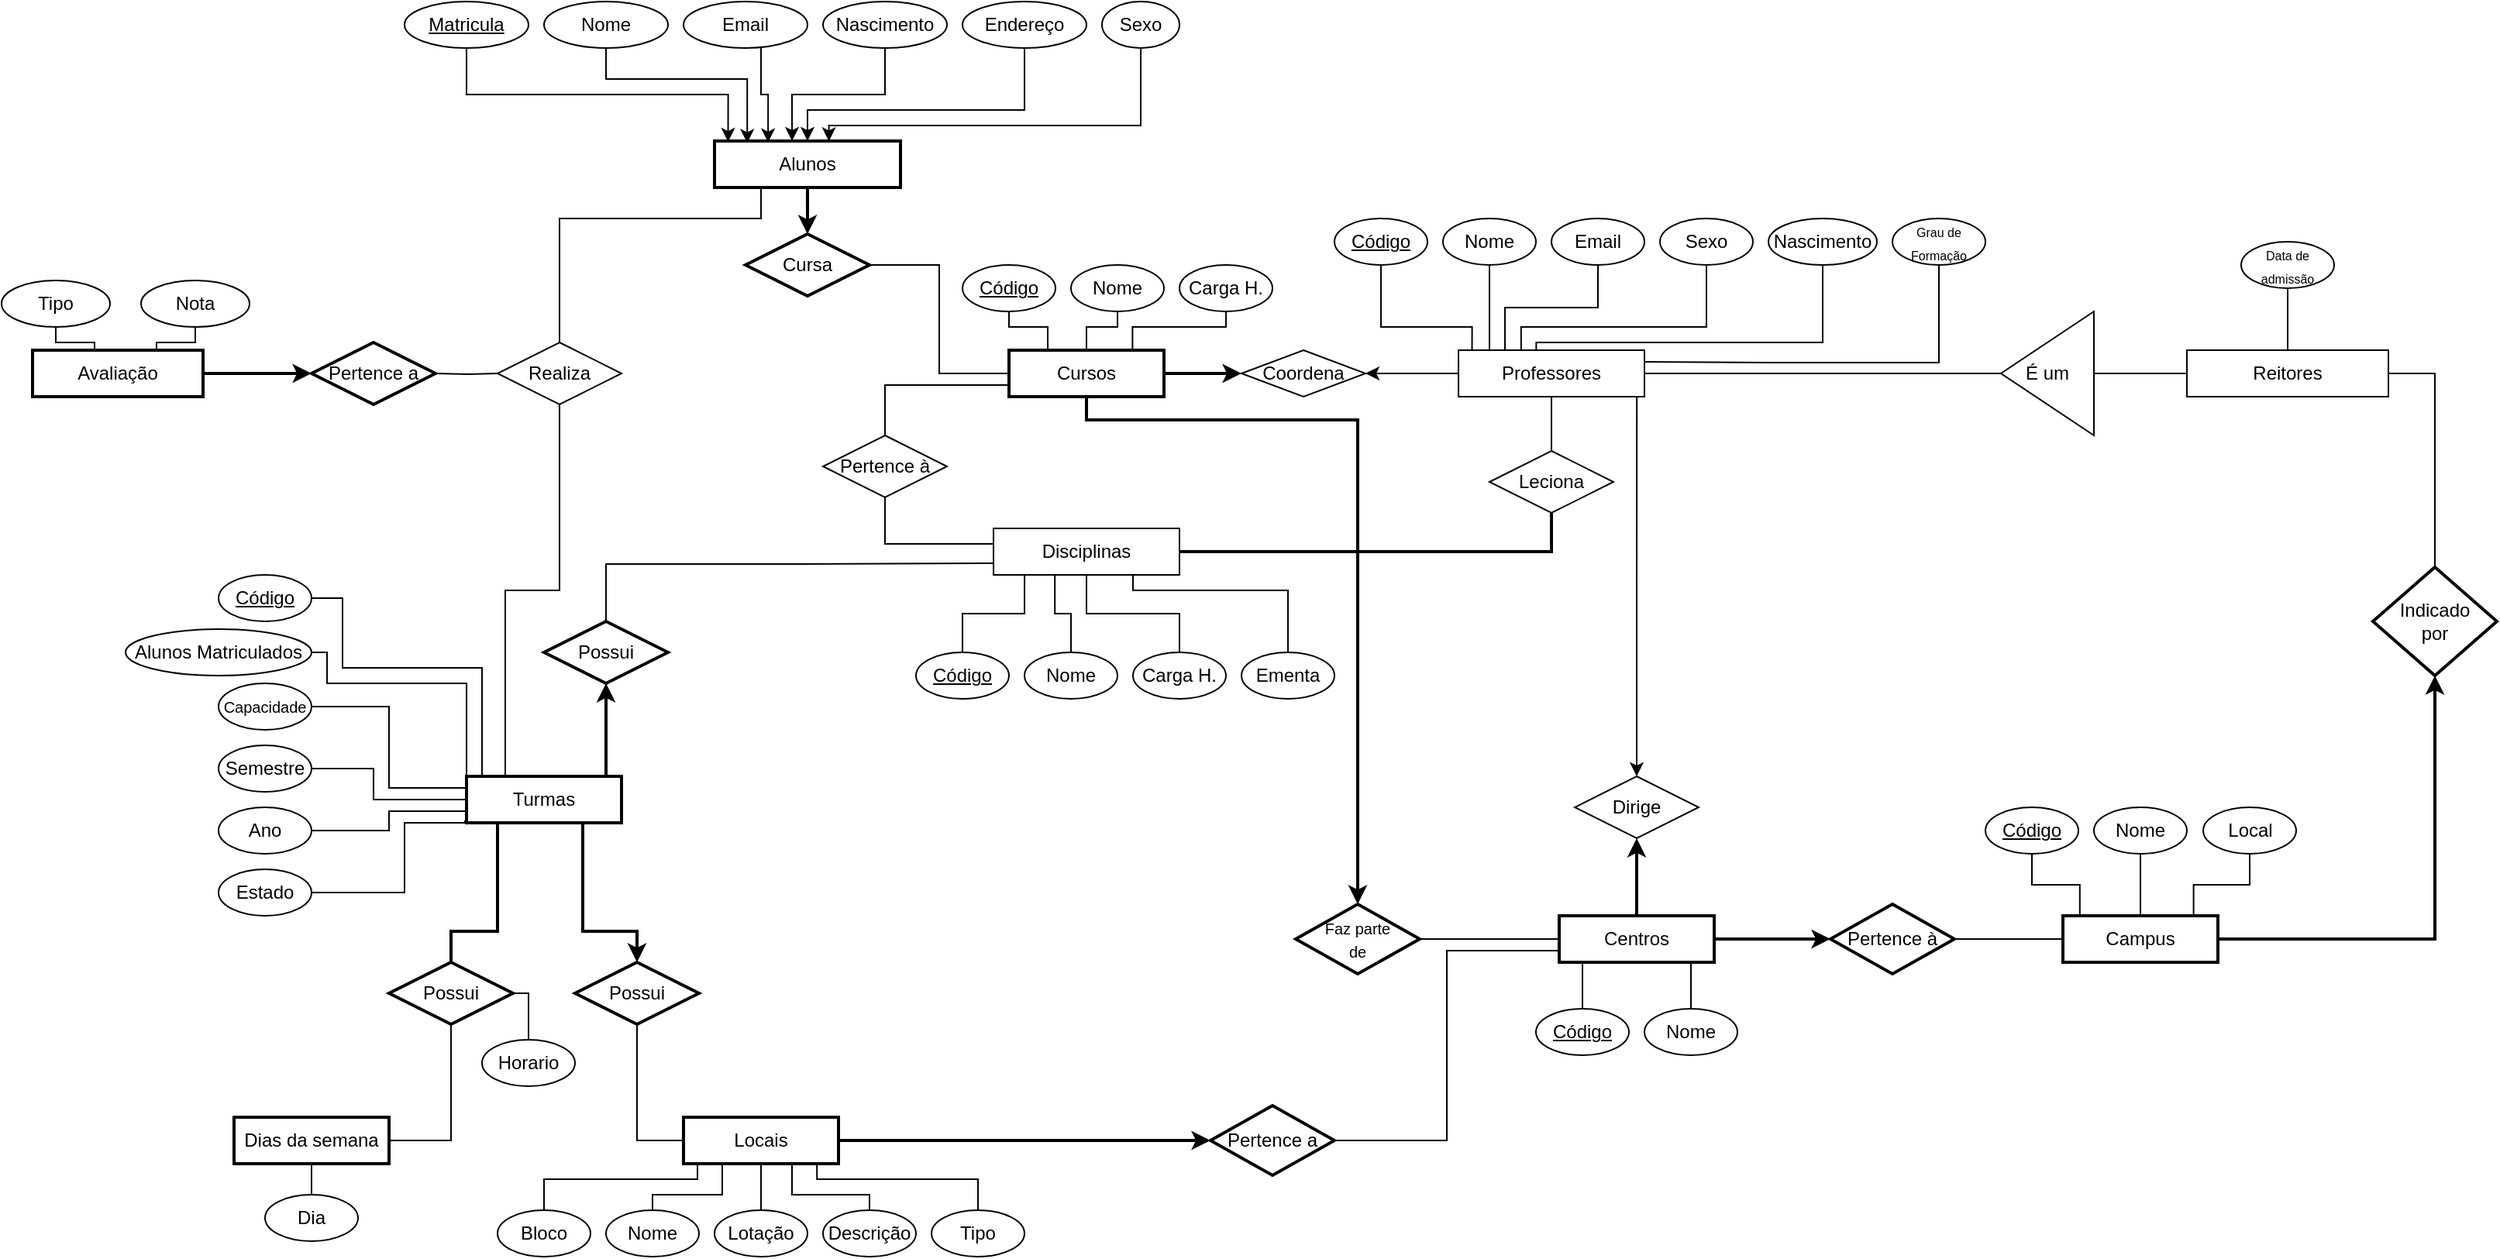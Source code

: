 <mxfile version="20.3.6" type="device"><diagram id="HQnVCnoqcKCNFOnpk8g_" name="Página-1"><mxGraphModel dx="1879" dy="560" grid="1" gridSize="10" guides="1" tooltips="1" connect="1" arrows="1" fold="1" page="1" pageScale="1" pageWidth="827" pageHeight="1169" math="0" shadow="0"><root><mxCell id="0"/><mxCell id="1" parent="0"/><mxCell id="cX-J-GbFjUFgp7NGi08M-8" style="edgeStyle=orthogonalEdgeStyle;rounded=0;orthogonalLoop=1;jettySize=auto;html=1;exitX=0.5;exitY=1;exitDx=0;exitDy=0;entryX=0.073;entryY=0.018;entryDx=0;entryDy=0;entryPerimeter=0;" parent="1" source="cX-J-GbFjUFgp7NGi08M-1" target="cX-J-GbFjUFgp7NGi08M-7" edge="1"><mxGeometry relative="1" as="geometry"/></mxCell><mxCell id="cX-J-GbFjUFgp7NGi08M-1" value="&lt;u&gt;Matricula&lt;/u&gt;" style="ellipse;whiteSpace=wrap;html=1;" parent="1" vertex="1"><mxGeometry x="50" y="50" width="80" height="30" as="geometry"/></mxCell><mxCell id="cX-J-GbFjUFgp7NGi08M-9" style="edgeStyle=orthogonalEdgeStyle;rounded=0;orthogonalLoop=1;jettySize=auto;html=1;exitX=0.5;exitY=1;exitDx=0;exitDy=0;entryX=0.176;entryY=0.042;entryDx=0;entryDy=0;entryPerimeter=0;" parent="1" source="cX-J-GbFjUFgp7NGi08M-2" target="cX-J-GbFjUFgp7NGi08M-7" edge="1"><mxGeometry relative="1" as="geometry"><Array as="points"><mxPoint x="180" y="100"/><mxPoint x="271" y="100"/></Array></mxGeometry></mxCell><mxCell id="cX-J-GbFjUFgp7NGi08M-2" value="Nome" style="ellipse;whiteSpace=wrap;html=1;" parent="1" vertex="1"><mxGeometry x="140" y="50" width="80" height="30" as="geometry"/></mxCell><mxCell id="cX-J-GbFjUFgp7NGi08M-10" style="edgeStyle=orthogonalEdgeStyle;rounded=0;orthogonalLoop=1;jettySize=auto;html=1;entryX=0.288;entryY=0.03;entryDx=0;entryDy=0;entryPerimeter=0;" parent="1" source="cX-J-GbFjUFgp7NGi08M-3" target="cX-J-GbFjUFgp7NGi08M-7" edge="1"><mxGeometry relative="1" as="geometry"><Array as="points"><mxPoint x="280" y="110"/><mxPoint x="285" y="110"/></Array></mxGeometry></mxCell><mxCell id="cX-J-GbFjUFgp7NGi08M-3" value="Email&lt;span style=&quot;color: rgba(0, 0, 0, 0); font-family: monospace; font-size: 0px; text-align: start;&quot;&gt;%3CmxGraphModel%3E%3Croot%3E%3CmxCell%20id%3D%220%22%2F%3E%3CmxCell%20id%3D%221%22%20parent%3D%220%22%2F%3E%3CmxCell%20id%3D%222%22%20value%3D%22Nome%22%20style%3D%22ellipse%3BwhiteSpace%3Dwrap%3Bhtml%3D1%3B%22%20vertex%3D%221%22%20parent%3D%221%22%3E%3CmxGeometry%20x%3D%22140%22%20y%3D%2250%22%20width%3D%2280%22%20height%3D%2230%22%20as%3D%22geometry%22%2F%3E%3C%2FmxCell%3E%3C%2Froot%3E%3C%2FmxGraphModel%3E&lt;/span&gt;" style="ellipse;whiteSpace=wrap;html=1;" parent="1" vertex="1"><mxGeometry x="230" y="50" width="80" height="30" as="geometry"/></mxCell><mxCell id="cX-J-GbFjUFgp7NGi08M-11" style="edgeStyle=orthogonalEdgeStyle;rounded=0;orthogonalLoop=1;jettySize=auto;html=1;entryX=0.417;entryY=0;entryDx=0;entryDy=0;entryPerimeter=0;" parent="1" source="cX-J-GbFjUFgp7NGi08M-4" target="cX-J-GbFjUFgp7NGi08M-7" edge="1"><mxGeometry relative="1" as="geometry"/></mxCell><mxCell id="cX-J-GbFjUFgp7NGi08M-4" value="Nascimento" style="ellipse;whiteSpace=wrap;html=1;" parent="1" vertex="1"><mxGeometry x="320" y="50" width="80" height="30" as="geometry"/></mxCell><mxCell id="cX-J-GbFjUFgp7NGi08M-12" style="edgeStyle=orthogonalEdgeStyle;rounded=0;orthogonalLoop=1;jettySize=auto;html=1;" parent="1" source="cX-J-GbFjUFgp7NGi08M-5" target="cX-J-GbFjUFgp7NGi08M-7" edge="1"><mxGeometry relative="1" as="geometry"><Array as="points"><mxPoint x="450" y="120"/><mxPoint x="310" y="120"/></Array></mxGeometry></mxCell><mxCell id="cX-J-GbFjUFgp7NGi08M-5" value="Endereço" style="ellipse;whiteSpace=wrap;html=1;" parent="1" vertex="1"><mxGeometry x="410" y="50" width="80" height="30" as="geometry"/></mxCell><mxCell id="cX-J-GbFjUFgp7NGi08M-13" style="edgeStyle=orthogonalEdgeStyle;rounded=0;orthogonalLoop=1;jettySize=auto;html=1;entryX=0.615;entryY=0.005;entryDx=0;entryDy=0;entryPerimeter=0;" parent="1" source="cX-J-GbFjUFgp7NGi08M-6" target="cX-J-GbFjUFgp7NGi08M-7" edge="1"><mxGeometry relative="1" as="geometry"><Array as="points"><mxPoint x="525" y="130"/><mxPoint x="324" y="130"/></Array></mxGeometry></mxCell><mxCell id="cX-J-GbFjUFgp7NGi08M-6" value="Sexo" style="ellipse;whiteSpace=wrap;html=1;" parent="1" vertex="1"><mxGeometry x="500" y="50" width="50" height="30" as="geometry"/></mxCell><mxCell id="cX-J-GbFjUFgp7NGi08M-15" style="edgeStyle=orthogonalEdgeStyle;rounded=0;orthogonalLoop=1;jettySize=auto;html=1;entryX=0.5;entryY=0;entryDx=0;entryDy=0;strokeWidth=2;" parent="1" source="cX-J-GbFjUFgp7NGi08M-7" target="cX-J-GbFjUFgp7NGi08M-14" edge="1"><mxGeometry relative="1" as="geometry"/></mxCell><mxCell id="cX-J-GbFjUFgp7NGi08M-17" style="edgeStyle=orthogonalEdgeStyle;rounded=0;orthogonalLoop=1;jettySize=auto;html=1;exitX=0.25;exitY=1;exitDx=0;exitDy=0;strokeWidth=1;endArrow=none;endFill=0;" parent="1" source="cX-J-GbFjUFgp7NGi08M-7" target="cX-J-GbFjUFgp7NGi08M-16" edge="1"><mxGeometry relative="1" as="geometry"><Array as="points"><mxPoint x="280" y="190"/><mxPoint x="150" y="190"/></Array></mxGeometry></mxCell><mxCell id="cX-J-GbFjUFgp7NGi08M-7" value="Alunos" style="rounded=0;whiteSpace=wrap;html=1;strokeWidth=2;" parent="1" vertex="1"><mxGeometry x="250" y="140" width="120" height="30" as="geometry"/></mxCell><mxCell id="cX-J-GbFjUFgp7NGi08M-22" style="edgeStyle=orthogonalEdgeStyle;rounded=0;orthogonalLoop=1;jettySize=auto;html=1;entryX=0;entryY=0.5;entryDx=0;entryDy=0;strokeWidth=1;endArrow=none;endFill=0;" parent="1" source="cX-J-GbFjUFgp7NGi08M-14" target="cX-J-GbFjUFgp7NGi08M-20" edge="1"><mxGeometry relative="1" as="geometry"/></mxCell><mxCell id="cX-J-GbFjUFgp7NGi08M-14" value="Cursa" style="rhombus;whiteSpace=wrap;html=1;strokeWidth=2;" parent="1" vertex="1"><mxGeometry x="270" y="200" width="80" height="40" as="geometry"/></mxCell><mxCell id="Qr-qpPnwMyyOPdOGP8Sn-1" style="edgeStyle=orthogonalEdgeStyle;rounded=0;orthogonalLoop=1;jettySize=auto;html=1;entryX=0.25;entryY=0;entryDx=0;entryDy=0;endArrow=none;endFill=0;" edge="1" parent="1" source="cX-J-GbFjUFgp7NGi08M-16" target="cX-J-GbFjUFgp7NGi08M-74"><mxGeometry relative="1" as="geometry"/></mxCell><mxCell id="cX-J-GbFjUFgp7NGi08M-16" value="Realiza" style="rhombus;whiteSpace=wrap;html=1;strokeWidth=1;" parent="1" vertex="1"><mxGeometry x="110" y="270" width="80" height="40" as="geometry"/></mxCell><mxCell id="cX-J-GbFjUFgp7NGi08M-19" style="edgeStyle=orthogonalEdgeStyle;rounded=0;orthogonalLoop=1;jettySize=auto;html=1;entryX=0;entryY=0.5;entryDx=0;entryDy=0;strokeWidth=1;endArrow=none;endFill=0;" parent="1" target="cX-J-GbFjUFgp7NGi08M-16" edge="1"><mxGeometry relative="1" as="geometry"><mxPoint x="70" y="290" as="sourcePoint"/></mxGeometry></mxCell><mxCell id="cX-J-GbFjUFgp7NGi08M-31" style="edgeStyle=orthogonalEdgeStyle;rounded=0;orthogonalLoop=1;jettySize=auto;html=1;strokeWidth=2;endArrow=classic;endFill=1;" parent="1" source="cX-J-GbFjUFgp7NGi08M-20" target="cX-J-GbFjUFgp7NGi08M-30" edge="1"><mxGeometry relative="1" as="geometry"/></mxCell><mxCell id="cX-J-GbFjUFgp7NGi08M-120" style="edgeStyle=orthogonalEdgeStyle;rounded=0;orthogonalLoop=1;jettySize=auto;html=1;entryX=0.5;entryY=0;entryDx=0;entryDy=0;strokeWidth=2;fontSize=10;startArrow=none;startFill=0;endArrow=classic;endFill=1;" parent="1" source="cX-J-GbFjUFgp7NGi08M-20" target="cX-J-GbFjUFgp7NGi08M-118" edge="1"><mxGeometry relative="1" as="geometry"><Array as="points"><mxPoint x="490" y="320"/><mxPoint x="665" y="320"/></Array></mxGeometry></mxCell><mxCell id="cX-J-GbFjUFgp7NGi08M-20" value="Cursos" style="rounded=0;whiteSpace=wrap;html=1;strokeWidth=2;" parent="1" vertex="1"><mxGeometry x="440" y="275" width="100" height="30" as="geometry"/></mxCell><mxCell id="cX-J-GbFjUFgp7NGi08M-27" style="edgeStyle=orthogonalEdgeStyle;rounded=0;orthogonalLoop=1;jettySize=auto;html=1;entryX=0.25;entryY=0;entryDx=0;entryDy=0;strokeWidth=1;endArrow=none;endFill=0;" parent="1" source="cX-J-GbFjUFgp7NGi08M-23" target="cX-J-GbFjUFgp7NGi08M-20" edge="1"><mxGeometry relative="1" as="geometry"><Array as="points"><mxPoint x="440" y="260"/><mxPoint x="465" y="260"/></Array></mxGeometry></mxCell><mxCell id="cX-J-GbFjUFgp7NGi08M-23" value="&lt;u&gt;Código&lt;/u&gt;" style="ellipse;whiteSpace=wrap;html=1;strokeWidth=1;" parent="1" vertex="1"><mxGeometry x="410" y="220" width="60" height="30" as="geometry"/></mxCell><mxCell id="cX-J-GbFjUFgp7NGi08M-28" style="edgeStyle=orthogonalEdgeStyle;rounded=0;orthogonalLoop=1;jettySize=auto;html=1;entryX=0.5;entryY=0;entryDx=0;entryDy=0;strokeWidth=1;endArrow=none;endFill=0;" parent="1" source="cX-J-GbFjUFgp7NGi08M-24" target="cX-J-GbFjUFgp7NGi08M-20" edge="1"><mxGeometry relative="1" as="geometry"><Array as="points"><mxPoint x="510" y="260"/><mxPoint x="490" y="260"/></Array></mxGeometry></mxCell><mxCell id="cX-J-GbFjUFgp7NGi08M-24" value="Nome" style="ellipse;whiteSpace=wrap;html=1;strokeWidth=1;" parent="1" vertex="1"><mxGeometry x="480" y="220" width="60" height="30" as="geometry"/></mxCell><mxCell id="cX-J-GbFjUFgp7NGi08M-29" style="edgeStyle=orthogonalEdgeStyle;rounded=0;orthogonalLoop=1;jettySize=auto;html=1;entryX=0.797;entryY=0.028;entryDx=0;entryDy=0;entryPerimeter=0;strokeWidth=1;endArrow=none;endFill=0;" parent="1" source="cX-J-GbFjUFgp7NGi08M-25" target="cX-J-GbFjUFgp7NGi08M-20" edge="1"><mxGeometry relative="1" as="geometry"><Array as="points"><mxPoint x="580" y="260"/><mxPoint x="520" y="260"/></Array></mxGeometry></mxCell><mxCell id="cX-J-GbFjUFgp7NGi08M-25" value="Carga H." style="ellipse;whiteSpace=wrap;html=1;strokeWidth=1;" parent="1" vertex="1"><mxGeometry x="550" y="220" width="60" height="30" as="geometry"/></mxCell><mxCell id="cX-J-GbFjUFgp7NGi08M-30" value="Coordena" style="rhombus;whiteSpace=wrap;html=1;strokeWidth=1;" parent="1" vertex="1"><mxGeometry x="590" y="275" width="80" height="30" as="geometry"/></mxCell><mxCell id="cX-J-GbFjUFgp7NGi08M-33" style="edgeStyle=orthogonalEdgeStyle;rounded=0;orthogonalLoop=1;jettySize=auto;html=1;strokeWidth=1;endArrow=classic;endFill=1;" parent="1" source="cX-J-GbFjUFgp7NGi08M-32" target="cX-J-GbFjUFgp7NGi08M-30" edge="1"><mxGeometry relative="1" as="geometry"/></mxCell><mxCell id="cX-J-GbFjUFgp7NGi08M-49" style="edgeStyle=orthogonalEdgeStyle;rounded=0;orthogonalLoop=1;jettySize=auto;html=1;exitX=1;exitY=0.5;exitDx=0;exitDy=0;strokeWidth=1;fontSize=8;endArrow=none;endFill=0;" parent="1" source="cX-J-GbFjUFgp7NGi08M-32" edge="1"><mxGeometry relative="1" as="geometry"><mxPoint x="1090" y="290" as="targetPoint"/></mxGeometry></mxCell><mxCell id="cX-J-GbFjUFgp7NGi08M-32" value="Professores" style="rounded=0;whiteSpace=wrap;html=1;strokeWidth=1;" parent="1" vertex="1"><mxGeometry x="730" y="275" width="120" height="30" as="geometry"/></mxCell><mxCell id="cX-J-GbFjUFgp7NGi08M-41" style="edgeStyle=orthogonalEdgeStyle;rounded=0;orthogonalLoop=1;jettySize=auto;html=1;entryX=0.073;entryY=-0.001;entryDx=0;entryDy=0;entryPerimeter=0;strokeWidth=1;fontSize=8;endArrow=none;endFill=0;" parent="1" source="cX-J-GbFjUFgp7NGi08M-35" target="cX-J-GbFjUFgp7NGi08M-32" edge="1"><mxGeometry relative="1" as="geometry"><Array as="points"><mxPoint x="680" y="260"/><mxPoint x="739" y="260"/></Array></mxGeometry></mxCell><mxCell id="cX-J-GbFjUFgp7NGi08M-35" value="&lt;u&gt;Código&lt;/u&gt;" style="ellipse;whiteSpace=wrap;html=1;strokeWidth=1;" parent="1" vertex="1"><mxGeometry x="650" y="190" width="60" height="30" as="geometry"/></mxCell><mxCell id="cX-J-GbFjUFgp7NGi08M-42" style="edgeStyle=orthogonalEdgeStyle;rounded=0;orthogonalLoop=1;jettySize=auto;html=1;entryX=0.167;entryY=-0.089;entryDx=0;entryDy=0;entryPerimeter=0;strokeWidth=0;fontSize=8;endArrow=none;endFill=0;" parent="1" source="cX-J-GbFjUFgp7NGi08M-36" target="cX-J-GbFjUFgp7NGi08M-32" edge="1"><mxGeometry relative="1" as="geometry"/></mxCell><mxCell id="cX-J-GbFjUFgp7NGi08M-43" style="edgeStyle=orthogonalEdgeStyle;rounded=0;orthogonalLoop=1;jettySize=auto;html=1;strokeWidth=1;fontSize=8;endArrow=none;endFill=0;" parent="1" source="cX-J-GbFjUFgp7NGi08M-36" target="cX-J-GbFjUFgp7NGi08M-32" edge="1"><mxGeometry relative="1" as="geometry"><Array as="points"><mxPoint x="750" y="260"/><mxPoint x="750" y="260"/></Array></mxGeometry></mxCell><mxCell id="cX-J-GbFjUFgp7NGi08M-36" value="Nome" style="ellipse;whiteSpace=wrap;html=1;strokeWidth=1;" parent="1" vertex="1"><mxGeometry x="720" y="190" width="60" height="30" as="geometry"/></mxCell><mxCell id="cX-J-GbFjUFgp7NGi08M-44" style="edgeStyle=orthogonalEdgeStyle;rounded=0;orthogonalLoop=1;jettySize=auto;html=1;entryX=0.25;entryY=0;entryDx=0;entryDy=0;strokeWidth=1;fontSize=8;endArrow=none;endFill=0;" parent="1" source="cX-J-GbFjUFgp7NGi08M-37" target="cX-J-GbFjUFgp7NGi08M-32" edge="1"><mxGeometry relative="1" as="geometry"/></mxCell><mxCell id="cX-J-GbFjUFgp7NGi08M-37" value="Email" style="ellipse;whiteSpace=wrap;html=1;strokeWidth=1;" parent="1" vertex="1"><mxGeometry x="790" y="190" width="60" height="30" as="geometry"/></mxCell><mxCell id="cX-J-GbFjUFgp7NGi08M-45" style="edgeStyle=orthogonalEdgeStyle;rounded=0;orthogonalLoop=1;jettySize=auto;html=1;entryX=0.337;entryY=-0.001;entryDx=0;entryDy=0;entryPerimeter=0;strokeWidth=1;fontSize=8;endArrow=none;endFill=0;" parent="1" source="cX-J-GbFjUFgp7NGi08M-38" target="cX-J-GbFjUFgp7NGi08M-32" edge="1"><mxGeometry relative="1" as="geometry"><Array as="points"><mxPoint x="890" y="260"/><mxPoint x="770" y="260"/></Array></mxGeometry></mxCell><mxCell id="cX-J-GbFjUFgp7NGi08M-38" value="Sexo" style="ellipse;whiteSpace=wrap;html=1;strokeWidth=1;" parent="1" vertex="1"><mxGeometry x="860" y="190" width="60" height="30" as="geometry"/></mxCell><mxCell id="cX-J-GbFjUFgp7NGi08M-46" style="edgeStyle=orthogonalEdgeStyle;rounded=0;orthogonalLoop=1;jettySize=auto;html=1;entryX=0.418;entryY=-0.001;entryDx=0;entryDy=0;entryPerimeter=0;strokeWidth=1;fontSize=8;endArrow=none;endFill=0;" parent="1" source="cX-J-GbFjUFgp7NGi08M-39" target="cX-J-GbFjUFgp7NGi08M-32" edge="1"><mxGeometry relative="1" as="geometry"><Array as="points"><mxPoint x="965" y="270"/><mxPoint x="780" y="270"/></Array></mxGeometry></mxCell><mxCell id="cX-J-GbFjUFgp7NGi08M-39" value="Nascimento" style="ellipse;whiteSpace=wrap;html=1;strokeWidth=1;" parent="1" vertex="1"><mxGeometry x="930" y="190" width="70" height="30" as="geometry"/></mxCell><mxCell id="cX-J-GbFjUFgp7NGi08M-47" style="edgeStyle=orthogonalEdgeStyle;rounded=0;orthogonalLoop=1;jettySize=auto;html=1;entryX=1;entryY=0.25;entryDx=0;entryDy=0;strokeWidth=1;fontSize=8;endArrow=none;endFill=0;" parent="1" source="cX-J-GbFjUFgp7NGi08M-40" target="cX-J-GbFjUFgp7NGi08M-32" edge="1"><mxGeometry relative="1" as="geometry"><Array as="points"><mxPoint x="1040" y="283"/><mxPoint x="930" y="283"/></Array></mxGeometry></mxCell><mxCell id="cX-J-GbFjUFgp7NGi08M-40" value="&lt;font style=&quot;font-size: 8px;&quot;&gt;Grau de Formação&lt;/font&gt;" style="ellipse;whiteSpace=wrap;html=1;strokeWidth=1;" parent="1" vertex="1"><mxGeometry x="1010" y="190" width="60" height="30" as="geometry"/></mxCell><mxCell id="cX-J-GbFjUFgp7NGi08M-48" value="&lt;font style=&quot;font-size: 12px;&quot;&gt;É um&lt;/font&gt;" style="triangle;whiteSpace=wrap;html=1;strokeWidth=1;fontSize=8;direction=west;" parent="1" vertex="1"><mxGeometry x="1080" y="250" width="60" height="80" as="geometry"/></mxCell><mxCell id="cX-J-GbFjUFgp7NGi08M-52" style="edgeStyle=orthogonalEdgeStyle;rounded=0;orthogonalLoop=1;jettySize=auto;html=1;entryX=0;entryY=0.5;entryDx=0;entryDy=0;strokeWidth=1;fontSize=12;endArrow=none;endFill=0;" parent="1" source="cX-J-GbFjUFgp7NGi08M-51" target="cX-J-GbFjUFgp7NGi08M-48" edge="1"><mxGeometry relative="1" as="geometry"/></mxCell><mxCell id="cX-J-GbFjUFgp7NGi08M-163" style="edgeStyle=orthogonalEdgeStyle;rounded=0;orthogonalLoop=1;jettySize=auto;html=1;entryX=0.5;entryY=0;entryDx=0;entryDy=0;strokeWidth=1;fontSize=12;startArrow=none;startFill=0;endArrow=none;endFill=0;" parent="1" source="cX-J-GbFjUFgp7NGi08M-51" target="cX-J-GbFjUFgp7NGi08M-162" edge="1"><mxGeometry relative="1" as="geometry"><Array as="points"><mxPoint x="1360" y="290"/></Array></mxGeometry></mxCell><mxCell id="cX-J-GbFjUFgp7NGi08M-51" value="Reitores" style="rounded=0;whiteSpace=wrap;html=1;strokeWidth=1;" parent="1" vertex="1"><mxGeometry x="1200" y="275" width="130" height="30" as="geometry"/></mxCell><mxCell id="cX-J-GbFjUFgp7NGi08M-54" value="" style="edgeStyle=orthogonalEdgeStyle;rounded=0;orthogonalLoop=1;jettySize=auto;html=1;strokeWidth=1;fontSize=12;endArrow=none;endFill=0;" parent="1" source="cX-J-GbFjUFgp7NGi08M-53" target="cX-J-GbFjUFgp7NGi08M-51" edge="1"><mxGeometry relative="1" as="geometry"/></mxCell><mxCell id="cX-J-GbFjUFgp7NGi08M-53" value="&lt;font style=&quot;font-size: 8px;&quot;&gt;Data de admissão&lt;/font&gt;" style="ellipse;whiteSpace=wrap;html=1;strokeWidth=1;" parent="1" vertex="1"><mxGeometry x="1235" y="205" width="60" height="30" as="geometry"/></mxCell><mxCell id="cX-J-GbFjUFgp7NGi08M-61" style="edgeStyle=orthogonalEdgeStyle;rounded=0;orthogonalLoop=1;jettySize=auto;html=1;entryX=0.5;entryY=1;entryDx=0;entryDy=0;strokeWidth=1;fontSize=12;endArrow=none;endFill=0;" parent="1" source="cX-J-GbFjUFgp7NGi08M-55" target="cX-J-GbFjUFgp7NGi08M-56" edge="1"><mxGeometry relative="1" as="geometry"><Array as="points"><mxPoint x="360" y="400"/></Array></mxGeometry></mxCell><mxCell id="cX-J-GbFjUFgp7NGi08M-73" style="edgeStyle=orthogonalEdgeStyle;rounded=0;orthogonalLoop=1;jettySize=auto;html=1;entryX=0.5;entryY=1;entryDx=0;entryDy=0;strokeWidth=2;fontSize=12;endArrow=none;endFill=0;" parent="1" source="cX-J-GbFjUFgp7NGi08M-55" target="cX-J-GbFjUFgp7NGi08M-71" edge="1"><mxGeometry relative="1" as="geometry"/></mxCell><mxCell id="cX-J-GbFjUFgp7NGi08M-55" value="Disciplinas" style="rounded=0;whiteSpace=wrap;html=1;strokeWidth=1;" parent="1" vertex="1"><mxGeometry x="430" y="390" width="120" height="30" as="geometry"/></mxCell><mxCell id="cX-J-GbFjUFgp7NGi08M-58" style="edgeStyle=orthogonalEdgeStyle;rounded=0;orthogonalLoop=1;jettySize=auto;html=1;exitX=0.5;exitY=0;exitDx=0;exitDy=0;entryX=0;entryY=0.75;entryDx=0;entryDy=0;strokeWidth=1;fontSize=12;endArrow=none;endFill=0;" parent="1" source="cX-J-GbFjUFgp7NGi08M-56" target="cX-J-GbFjUFgp7NGi08M-20" edge="1"><mxGeometry relative="1" as="geometry"/></mxCell><mxCell id="cX-J-GbFjUFgp7NGi08M-56" value="Pertence à" style="rhombus;whiteSpace=wrap;html=1;strokeWidth=1;fontSize=12;" parent="1" vertex="1"><mxGeometry x="320" y="330" width="80" height="40" as="geometry"/></mxCell><mxCell id="cX-J-GbFjUFgp7NGi08M-67" style="edgeStyle=orthogonalEdgeStyle;rounded=0;orthogonalLoop=1;jettySize=auto;html=1;entryX=0.167;entryY=1;entryDx=0;entryDy=0;entryPerimeter=0;strokeWidth=1;fontSize=12;endArrow=none;endFill=0;" parent="1" source="cX-J-GbFjUFgp7NGi08M-63" target="cX-J-GbFjUFgp7NGi08M-55" edge="1"><mxGeometry relative="1" as="geometry"/></mxCell><mxCell id="cX-J-GbFjUFgp7NGi08M-63" value="&lt;u&gt;Código&lt;/u&gt;" style="ellipse;whiteSpace=wrap;html=1;strokeWidth=1;" parent="1" vertex="1"><mxGeometry x="380" y="470" width="60" height="30" as="geometry"/></mxCell><mxCell id="cX-J-GbFjUFgp7NGi08M-68" style="edgeStyle=orthogonalEdgeStyle;rounded=0;orthogonalLoop=1;jettySize=auto;html=1;entryX=0.33;entryY=1;entryDx=0;entryDy=0;entryPerimeter=0;strokeWidth=1;fontSize=12;endArrow=none;endFill=0;" parent="1" source="cX-J-GbFjUFgp7NGi08M-64" target="cX-J-GbFjUFgp7NGi08M-55" edge="1"><mxGeometry relative="1" as="geometry"/></mxCell><mxCell id="cX-J-GbFjUFgp7NGi08M-64" value="Nome" style="ellipse;whiteSpace=wrap;html=1;strokeWidth=1;" parent="1" vertex="1"><mxGeometry x="450" y="470" width="60" height="30" as="geometry"/></mxCell><mxCell id="cX-J-GbFjUFgp7NGi08M-69" style="edgeStyle=orthogonalEdgeStyle;rounded=0;orthogonalLoop=1;jettySize=auto;html=1;entryX=0.5;entryY=1;entryDx=0;entryDy=0;strokeWidth=1;fontSize=12;endArrow=none;endFill=0;" parent="1" source="cX-J-GbFjUFgp7NGi08M-65" target="cX-J-GbFjUFgp7NGi08M-55" edge="1"><mxGeometry relative="1" as="geometry"/></mxCell><mxCell id="cX-J-GbFjUFgp7NGi08M-65" value="Carga H." style="ellipse;whiteSpace=wrap;html=1;strokeWidth=1;" parent="1" vertex="1"><mxGeometry x="520" y="470" width="60" height="30" as="geometry"/></mxCell><mxCell id="cX-J-GbFjUFgp7NGi08M-70" style="edgeStyle=orthogonalEdgeStyle;rounded=0;orthogonalLoop=1;jettySize=auto;html=1;entryX=0.75;entryY=1;entryDx=0;entryDy=0;strokeWidth=1;fontSize=12;endArrow=none;endFill=0;" parent="1" source="cX-J-GbFjUFgp7NGi08M-66" target="cX-J-GbFjUFgp7NGi08M-55" edge="1"><mxGeometry relative="1" as="geometry"><Array as="points"><mxPoint x="620" y="430"/><mxPoint x="520" y="430"/></Array></mxGeometry></mxCell><mxCell id="cX-J-GbFjUFgp7NGi08M-66" value="Ementa" style="ellipse;whiteSpace=wrap;html=1;strokeWidth=1;" parent="1" vertex="1"><mxGeometry x="590" y="470" width="60" height="30" as="geometry"/></mxCell><mxCell id="cX-J-GbFjUFgp7NGi08M-72" style="edgeStyle=orthogonalEdgeStyle;rounded=0;orthogonalLoop=1;jettySize=auto;html=1;entryX=0.5;entryY=1;entryDx=0;entryDy=0;strokeWidth=1;fontSize=12;endArrow=none;endFill=0;" parent="1" source="cX-J-GbFjUFgp7NGi08M-71" target="cX-J-GbFjUFgp7NGi08M-32" edge="1"><mxGeometry relative="1" as="geometry"/></mxCell><mxCell id="cX-J-GbFjUFgp7NGi08M-71" value="Leciona" style="rhombus;whiteSpace=wrap;html=1;strokeWidth=1;" parent="1" vertex="1"><mxGeometry x="750" y="340" width="80" height="40" as="geometry"/></mxCell><mxCell id="cX-J-GbFjUFgp7NGi08M-77" value="" style="edgeStyle=orthogonalEdgeStyle;rounded=0;orthogonalLoop=1;jettySize=auto;html=1;strokeWidth=2;fontSize=12;endArrow=classic;endFill=1;" parent="1" source="cX-J-GbFjUFgp7NGi08M-74" target="cX-J-GbFjUFgp7NGi08M-75" edge="1"><mxGeometry relative="1" as="geometry"><Array as="points"><mxPoint x="180" y="540"/><mxPoint x="180" y="540"/></Array></mxGeometry></mxCell><mxCell id="cX-J-GbFjUFgp7NGi08M-90" style="edgeStyle=orthogonalEdgeStyle;rounded=0;orthogonalLoop=1;jettySize=auto;html=1;entryX=0.5;entryY=0;entryDx=0;entryDy=0;strokeWidth=2;fontSize=12;endArrow=none;endFill=0;" parent="1" source="cX-J-GbFjUFgp7NGi08M-74" target="cX-J-GbFjUFgp7NGi08M-88" edge="1"><mxGeometry relative="1" as="geometry"><Array as="points"><mxPoint x="110" y="650"/><mxPoint x="80" y="650"/></Array></mxGeometry></mxCell><mxCell id="cX-J-GbFjUFgp7NGi08M-74" value="Turmas" style="rounded=0;whiteSpace=wrap;html=1;strokeWidth=2;" parent="1" vertex="1"><mxGeometry x="90" y="550" width="100" height="30" as="geometry"/></mxCell><mxCell id="cX-J-GbFjUFgp7NGi08M-76" style="edgeStyle=orthogonalEdgeStyle;rounded=0;orthogonalLoop=1;jettySize=auto;html=1;entryX=0;entryY=0.75;entryDx=0;entryDy=0;strokeWidth=1;fontSize=12;endArrow=none;endFill=0;" parent="1" source="cX-J-GbFjUFgp7NGi08M-75" target="cX-J-GbFjUFgp7NGi08M-55" edge="1"><mxGeometry relative="1" as="geometry"><Array as="points"><mxPoint x="180" y="413"/><mxPoint x="305" y="413"/></Array></mxGeometry></mxCell><mxCell id="cX-J-GbFjUFgp7NGi08M-75" value="Possui" style="rhombus;whiteSpace=wrap;html=1;strokeWidth=2;" parent="1" vertex="1"><mxGeometry x="140" y="450" width="80" height="40" as="geometry"/></mxCell><mxCell id="cX-J-GbFjUFgp7NGi08M-83" style="edgeStyle=orthogonalEdgeStyle;rounded=0;orthogonalLoop=1;jettySize=auto;html=1;strokeWidth=1;fontSize=12;endArrow=none;endFill=0;" parent="1" source="cX-J-GbFjUFgp7NGi08M-78" edge="1"><mxGeometry relative="1" as="geometry"><mxPoint x="100" y="550" as="targetPoint"/><Array as="points"><mxPoint x="10" y="435"/><mxPoint x="10" y="480"/><mxPoint x="100" y="480"/><mxPoint x="100" y="550"/></Array></mxGeometry></mxCell><mxCell id="cX-J-GbFjUFgp7NGi08M-78" value="&lt;u&gt;Código&lt;/u&gt;" style="ellipse;whiteSpace=wrap;html=1;strokeWidth=1;" parent="1" vertex="1"><mxGeometry x="-70" y="420" width="60" height="30" as="geometry"/></mxCell><mxCell id="cX-J-GbFjUFgp7NGi08M-84" style="edgeStyle=orthogonalEdgeStyle;rounded=0;orthogonalLoop=1;jettySize=auto;html=1;entryX=0;entryY=0.5;entryDx=0;entryDy=0;strokeWidth=1;fontSize=12;endArrow=none;endFill=0;" parent="1" source="cX-J-GbFjUFgp7NGi08M-80" target="cX-J-GbFjUFgp7NGi08M-74" edge="1"><mxGeometry relative="1" as="geometry"><Array as="points"><mxPoint x="30" y="545"/><mxPoint x="30" y="565"/></Array></mxGeometry></mxCell><mxCell id="cX-J-GbFjUFgp7NGi08M-80" value="Semestre" style="ellipse;whiteSpace=wrap;html=1;strokeWidth=1;" parent="1" vertex="1"><mxGeometry x="-70" y="530" width="60" height="30" as="geometry"/></mxCell><mxCell id="cX-J-GbFjUFgp7NGi08M-86" style="edgeStyle=orthogonalEdgeStyle;rounded=0;orthogonalLoop=1;jettySize=auto;html=1;entryX=0;entryY=0.75;entryDx=0;entryDy=0;strokeWidth=1;fontSize=12;endArrow=none;endFill=0;" parent="1" source="cX-J-GbFjUFgp7NGi08M-81" target="cX-J-GbFjUFgp7NGi08M-74" edge="1"><mxGeometry relative="1" as="geometry"/></mxCell><mxCell id="cX-J-GbFjUFgp7NGi08M-81" value="Ano" style="ellipse;whiteSpace=wrap;html=1;strokeWidth=1;" parent="1" vertex="1"><mxGeometry x="-70" y="570" width="60" height="30" as="geometry"/></mxCell><mxCell id="cX-J-GbFjUFgp7NGi08M-87" style="edgeStyle=orthogonalEdgeStyle;rounded=0;orthogonalLoop=1;jettySize=auto;html=1;strokeWidth=1;fontSize=12;endArrow=none;endFill=0;entryX=-0.01;entryY=0.948;entryDx=0;entryDy=0;entryPerimeter=0;" parent="1" source="cX-J-GbFjUFgp7NGi08M-82" target="cX-J-GbFjUFgp7NGi08M-74" edge="1"><mxGeometry relative="1" as="geometry"><mxPoint x="80" y="580" as="targetPoint"/><Array as="points"><mxPoint x="50" y="625"/><mxPoint x="50" y="580"/><mxPoint x="89" y="580"/></Array></mxGeometry></mxCell><mxCell id="cX-J-GbFjUFgp7NGi08M-82" value="Estado" style="ellipse;whiteSpace=wrap;html=1;strokeWidth=1;" parent="1" vertex="1"><mxGeometry x="-70" y="610" width="60" height="30" as="geometry"/></mxCell><mxCell id="cX-J-GbFjUFgp7NGi08M-93" style="edgeStyle=orthogonalEdgeStyle;rounded=0;orthogonalLoop=1;jettySize=auto;html=1;exitX=1;exitY=0.5;exitDx=0;exitDy=0;entryX=0.5;entryY=0;entryDx=0;entryDy=0;strokeWidth=1;fontSize=12;endArrow=none;endFill=0;" parent="1" source="cX-J-GbFjUFgp7NGi08M-88" target="cX-J-GbFjUFgp7NGi08M-92" edge="1"><mxGeometry relative="1" as="geometry"/></mxCell><mxCell id="cX-J-GbFjUFgp7NGi08M-96" style="edgeStyle=orthogonalEdgeStyle;rounded=0;orthogonalLoop=1;jettySize=auto;html=1;entryX=1;entryY=0.5;entryDx=0;entryDy=0;strokeWidth=1;fontSize=12;endArrow=none;endFill=0;" parent="1" source="cX-J-GbFjUFgp7NGi08M-88" target="cX-J-GbFjUFgp7NGi08M-95" edge="1"><mxGeometry relative="1" as="geometry"/></mxCell><mxCell id="cX-J-GbFjUFgp7NGi08M-88" value="Possui" style="rhombus;whiteSpace=wrap;html=1;strokeWidth=2;" parent="1" vertex="1"><mxGeometry x="40" y="670" width="80" height="40" as="geometry"/></mxCell><mxCell id="cX-J-GbFjUFgp7NGi08M-91" style="edgeStyle=orthogonalEdgeStyle;rounded=0;orthogonalLoop=1;jettySize=auto;html=1;entryX=0.75;entryY=1;entryDx=0;entryDy=0;strokeWidth=2;fontSize=12;endArrow=none;endFill=0;startArrow=classic;startFill=1;" parent="1" source="cX-J-GbFjUFgp7NGi08M-89" target="cX-J-GbFjUFgp7NGi08M-74" edge="1"><mxGeometry relative="1" as="geometry"><Array as="points"><mxPoint x="200" y="650"/><mxPoint x="165" y="650"/></Array></mxGeometry></mxCell><mxCell id="cX-J-GbFjUFgp7NGi08M-102" style="edgeStyle=orthogonalEdgeStyle;rounded=0;orthogonalLoop=1;jettySize=auto;html=1;entryX=0;entryY=0.5;entryDx=0;entryDy=0;strokeWidth=1;fontSize=12;startArrow=none;startFill=0;endArrow=none;endFill=0;" parent="1" source="cX-J-GbFjUFgp7NGi08M-89" target="cX-J-GbFjUFgp7NGi08M-101" edge="1"><mxGeometry relative="1" as="geometry"/></mxCell><mxCell id="cX-J-GbFjUFgp7NGi08M-89" value="Possui" style="rhombus;whiteSpace=wrap;html=1;strokeWidth=2;" parent="1" vertex="1"><mxGeometry x="160" y="670" width="80" height="40" as="geometry"/></mxCell><mxCell id="cX-J-GbFjUFgp7NGi08M-92" value="Horario" style="ellipse;whiteSpace=wrap;html=1;strokeWidth=1;fontSize=12;" parent="1" vertex="1"><mxGeometry x="100" y="720" width="60" height="30" as="geometry"/></mxCell><mxCell id="cX-J-GbFjUFgp7NGi08M-100" value="" style="edgeStyle=orthogonalEdgeStyle;rounded=0;orthogonalLoop=1;jettySize=auto;html=1;strokeWidth=1;fontSize=12;endArrow=none;endFill=0;" parent="1" source="cX-J-GbFjUFgp7NGi08M-95" target="cX-J-GbFjUFgp7NGi08M-97" edge="1"><mxGeometry relative="1" as="geometry"/></mxCell><mxCell id="cX-J-GbFjUFgp7NGi08M-95" value="Dias da semana" style="rounded=0;whiteSpace=wrap;html=1;strokeWidth=2;" parent="1" vertex="1"><mxGeometry x="-60" y="770" width="100" height="30" as="geometry"/></mxCell><mxCell id="cX-J-GbFjUFgp7NGi08M-97" value="Dia" style="ellipse;whiteSpace=wrap;html=1;strokeWidth=1;fontSize=12;" parent="1" vertex="1"><mxGeometry x="-40" y="820" width="60" height="30" as="geometry"/></mxCell><mxCell id="cX-J-GbFjUFgp7NGi08M-114" style="edgeStyle=orthogonalEdgeStyle;rounded=0;orthogonalLoop=1;jettySize=auto;html=1;entryX=0;entryY=0.5;entryDx=0;entryDy=0;strokeWidth=2;fontSize=12;startArrow=none;startFill=0;endArrow=classic;endFill=1;" parent="1" source="cX-J-GbFjUFgp7NGi08M-101" target="cX-J-GbFjUFgp7NGi08M-113" edge="1"><mxGeometry relative="1" as="geometry"/></mxCell><mxCell id="cX-J-GbFjUFgp7NGi08M-101" value="Locais" style="rounded=0;whiteSpace=wrap;html=1;strokeWidth=2;" parent="1" vertex="1"><mxGeometry x="230" y="770" width="100" height="30" as="geometry"/></mxCell><mxCell id="cX-J-GbFjUFgp7NGi08M-109" style="edgeStyle=orthogonalEdgeStyle;rounded=0;orthogonalLoop=1;jettySize=auto;html=1;entryX=0.25;entryY=1;entryDx=0;entryDy=0;strokeWidth=1;fontSize=12;startArrow=none;startFill=0;endArrow=none;endFill=0;" parent="1" source="cX-J-GbFjUFgp7NGi08M-103" target="cX-J-GbFjUFgp7NGi08M-101" edge="1"><mxGeometry relative="1" as="geometry"><Array as="points"><mxPoint x="210" y="820"/><mxPoint x="255" y="820"/></Array></mxGeometry></mxCell><mxCell id="cX-J-GbFjUFgp7NGi08M-103" value="Nome" style="ellipse;whiteSpace=wrap;html=1;strokeWidth=1;fontSize=12;" parent="1" vertex="1"><mxGeometry x="180" y="830" width="60" height="30" as="geometry"/></mxCell><mxCell id="cX-J-GbFjUFgp7NGi08M-110" style="edgeStyle=orthogonalEdgeStyle;rounded=0;orthogonalLoop=1;jettySize=auto;html=1;entryX=0.5;entryY=1;entryDx=0;entryDy=0;strokeWidth=1;fontSize=12;startArrow=none;startFill=0;endArrow=none;endFill=0;" parent="1" source="cX-J-GbFjUFgp7NGi08M-104" target="cX-J-GbFjUFgp7NGi08M-101" edge="1"><mxGeometry relative="1" as="geometry"/></mxCell><mxCell id="cX-J-GbFjUFgp7NGi08M-104" value="Lotação" style="ellipse;whiteSpace=wrap;html=1;strokeWidth=1;fontSize=12;" parent="1" vertex="1"><mxGeometry x="250" y="830" width="60" height="30" as="geometry"/></mxCell><mxCell id="cX-J-GbFjUFgp7NGi08M-111" style="edgeStyle=orthogonalEdgeStyle;rounded=0;orthogonalLoop=1;jettySize=auto;html=1;entryX=0.7;entryY=1;entryDx=0;entryDy=0;entryPerimeter=0;strokeWidth=1;fontSize=12;startArrow=none;startFill=0;endArrow=none;endFill=0;" parent="1" source="cX-J-GbFjUFgp7NGi08M-105" target="cX-J-GbFjUFgp7NGi08M-101" edge="1"><mxGeometry relative="1" as="geometry"><Array as="points"><mxPoint x="350" y="820"/><mxPoint x="300" y="820"/></Array></mxGeometry></mxCell><mxCell id="cX-J-GbFjUFgp7NGi08M-105" value="Descrição" style="ellipse;whiteSpace=wrap;html=1;strokeWidth=1;fontSize=12;" parent="1" vertex="1"><mxGeometry x="320" y="830" width="60" height="30" as="geometry"/></mxCell><mxCell id="cX-J-GbFjUFgp7NGi08M-112" style="edgeStyle=orthogonalEdgeStyle;rounded=0;orthogonalLoop=1;jettySize=auto;html=1;entryX=0.861;entryY=1.014;entryDx=0;entryDy=0;entryPerimeter=0;strokeWidth=1;fontSize=12;startArrow=none;startFill=0;endArrow=none;endFill=0;" parent="1" source="cX-J-GbFjUFgp7NGi08M-106" target="cX-J-GbFjUFgp7NGi08M-101" edge="1"><mxGeometry relative="1" as="geometry"><Array as="points"><mxPoint x="420" y="810"/><mxPoint x="316" y="810"/></Array></mxGeometry></mxCell><mxCell id="cX-J-GbFjUFgp7NGi08M-106" value="Tipo" style="ellipse;whiteSpace=wrap;html=1;strokeWidth=1;fontSize=12;" parent="1" vertex="1"><mxGeometry x="390" y="830" width="60" height="30" as="geometry"/></mxCell><mxCell id="cX-J-GbFjUFgp7NGi08M-108" style="edgeStyle=orthogonalEdgeStyle;rounded=0;orthogonalLoop=1;jettySize=auto;html=1;entryX=0.09;entryY=1.035;entryDx=0;entryDy=0;entryPerimeter=0;strokeWidth=1;fontSize=12;startArrow=none;startFill=0;endArrow=none;endFill=0;" parent="1" source="cX-J-GbFjUFgp7NGi08M-107" target="cX-J-GbFjUFgp7NGi08M-101" edge="1"><mxGeometry relative="1" as="geometry"><Array as="points"><mxPoint x="140" y="810"/><mxPoint x="239" y="810"/></Array></mxGeometry></mxCell><mxCell id="cX-J-GbFjUFgp7NGi08M-107" value="Bloco" style="ellipse;whiteSpace=wrap;html=1;strokeWidth=1;fontSize=12;" parent="1" vertex="1"><mxGeometry x="110" y="830" width="60" height="30" as="geometry"/></mxCell><mxCell id="cX-J-GbFjUFgp7NGi08M-117" style="edgeStyle=orthogonalEdgeStyle;rounded=0;orthogonalLoop=1;jettySize=auto;html=1;exitX=1;exitY=0.5;exitDx=0;exitDy=0;entryX=0;entryY=0.75;entryDx=0;entryDy=0;strokeWidth=1;fontSize=12;startArrow=none;startFill=0;endArrow=none;endFill=0;" parent="1" source="cX-J-GbFjUFgp7NGi08M-113" target="cX-J-GbFjUFgp7NGi08M-116" edge="1"><mxGeometry relative="1" as="geometry"/></mxCell><mxCell id="cX-J-GbFjUFgp7NGi08M-113" value="Pertence a" style="rhombus;whiteSpace=wrap;html=1;strokeWidth=2;fontSize=12;" parent="1" vertex="1"><mxGeometry x="570" y="762.5" width="80" height="45" as="geometry"/></mxCell><mxCell id="cX-J-GbFjUFgp7NGi08M-133" style="edgeStyle=orthogonalEdgeStyle;rounded=0;orthogonalLoop=1;jettySize=auto;html=1;exitX=1;exitY=0.5;exitDx=0;exitDy=0;entryX=0;entryY=0.5;entryDx=0;entryDy=0;strokeWidth=2;fontSize=12;startArrow=none;startFill=0;endArrow=classic;endFill=1;" parent="1" source="cX-J-GbFjUFgp7NGi08M-116" target="cX-J-GbFjUFgp7NGi08M-131" edge="1"><mxGeometry relative="1" as="geometry"/></mxCell><mxCell id="cX-J-GbFjUFgp7NGi08M-116" value="Centros" style="rounded=0;whiteSpace=wrap;html=1;strokeWidth=2;" parent="1" vertex="1"><mxGeometry x="795" y="640" width="100" height="30" as="geometry"/></mxCell><mxCell id="cX-J-GbFjUFgp7NGi08M-119" style="edgeStyle=orthogonalEdgeStyle;rounded=0;orthogonalLoop=1;jettySize=auto;html=1;exitX=1;exitY=0.5;exitDx=0;exitDy=0;strokeWidth=1;fontSize=10;startArrow=none;startFill=0;endArrow=none;endFill=0;entryX=0;entryY=0.5;entryDx=0;entryDy=0;" parent="1" source="cX-J-GbFjUFgp7NGi08M-118" target="cX-J-GbFjUFgp7NGi08M-116" edge="1"><mxGeometry relative="1" as="geometry"><mxPoint x="790" y="655" as="targetPoint"/></mxGeometry></mxCell><mxCell id="cX-J-GbFjUFgp7NGi08M-118" value="&lt;font style=&quot;font-size: 10px;&quot;&gt;Faz parte&lt;br&gt;de&lt;/font&gt;" style="rhombus;whiteSpace=wrap;html=1;strokeWidth=2;fontSize=12;" parent="1" vertex="1"><mxGeometry x="625" y="632.5" width="80" height="45" as="geometry"/></mxCell><mxCell id="cX-J-GbFjUFgp7NGi08M-124" value="" style="edgeStyle=orthogonalEdgeStyle;rounded=0;orthogonalLoop=1;jettySize=auto;html=1;strokeWidth=1;fontSize=12;startArrow=none;startFill=0;endArrow=none;endFill=0;" parent="1" source="cX-J-GbFjUFgp7NGi08M-122" target="cX-J-GbFjUFgp7NGi08M-116" edge="1"><mxGeometry relative="1" as="geometry"><Array as="points"><mxPoint x="810" y="680"/><mxPoint x="810" y="680"/></Array></mxGeometry></mxCell><mxCell id="cX-J-GbFjUFgp7NGi08M-122" value="&lt;u&gt;Código&lt;/u&gt;" style="ellipse;whiteSpace=wrap;html=1;strokeWidth=1;" parent="1" vertex="1"><mxGeometry x="780" y="700" width="60" height="30" as="geometry"/></mxCell><mxCell id="cX-J-GbFjUFgp7NGi08M-125" style="edgeStyle=orthogonalEdgeStyle;rounded=0;orthogonalLoop=1;jettySize=auto;html=1;strokeWidth=1;fontSize=12;startArrow=none;startFill=0;endArrow=none;endFill=0;" parent="1" source="cX-J-GbFjUFgp7NGi08M-123" edge="1"><mxGeometry relative="1" as="geometry"><mxPoint x="879" y="670" as="targetPoint"/><Array as="points"><mxPoint x="880" y="670"/></Array></mxGeometry></mxCell><mxCell id="cX-J-GbFjUFgp7NGi08M-123" value="Nome" style="ellipse;whiteSpace=wrap;html=1;strokeWidth=1;" parent="1" vertex="1"><mxGeometry x="850" y="700" width="60" height="30" as="geometry"/></mxCell><mxCell id="cX-J-GbFjUFgp7NGi08M-128" style="edgeStyle=orthogonalEdgeStyle;rounded=0;orthogonalLoop=1;jettySize=auto;html=1;strokeWidth=2;fontSize=12;startArrow=classic;startFill=1;endArrow=none;endFill=0;" parent="1" source="cX-J-GbFjUFgp7NGi08M-126" target="cX-J-GbFjUFgp7NGi08M-116" edge="1"><mxGeometry relative="1" as="geometry"/></mxCell><mxCell id="cX-J-GbFjUFgp7NGi08M-130" style="edgeStyle=orthogonalEdgeStyle;rounded=0;orthogonalLoop=1;jettySize=auto;html=1;entryX=0.959;entryY=0.986;entryDx=0;entryDy=0;entryPerimeter=0;strokeWidth=1;fontSize=12;startArrow=classic;startFill=1;endArrow=none;endFill=0;" parent="1" source="cX-J-GbFjUFgp7NGi08M-126" target="cX-J-GbFjUFgp7NGi08M-32" edge="1"><mxGeometry relative="1" as="geometry"/></mxCell><mxCell id="cX-J-GbFjUFgp7NGi08M-126" value="Dirige" style="rhombus;whiteSpace=wrap;html=1;strokeWidth=1;" parent="1" vertex="1"><mxGeometry x="805" y="550" width="80" height="40" as="geometry"/></mxCell><mxCell id="cX-J-GbFjUFgp7NGi08M-134" value="" style="edgeStyle=orthogonalEdgeStyle;rounded=0;orthogonalLoop=1;jettySize=auto;html=1;strokeWidth=1;fontSize=12;startArrow=none;startFill=0;endArrow=none;endFill=0;" parent="1" source="cX-J-GbFjUFgp7NGi08M-131" target="cX-J-GbFjUFgp7NGi08M-132" edge="1"><mxGeometry relative="1" as="geometry"/></mxCell><mxCell id="cX-J-GbFjUFgp7NGi08M-131" value="&lt;font style=&quot;font-size: 12px;&quot;&gt;Pertence à&lt;/font&gt;" style="rhombus;whiteSpace=wrap;html=1;strokeWidth=2;fontSize=12;" parent="1" vertex="1"><mxGeometry x="970" y="632.5" width="80" height="45" as="geometry"/></mxCell><mxCell id="cX-J-GbFjUFgp7NGi08M-164" style="edgeStyle=orthogonalEdgeStyle;rounded=0;orthogonalLoop=1;jettySize=auto;html=1;strokeWidth=2;fontSize=12;startArrow=none;startFill=0;endArrow=classic;endFill=1;entryX=0.5;entryY=1;entryDx=0;entryDy=0;" parent="1" source="cX-J-GbFjUFgp7NGi08M-132" target="cX-J-GbFjUFgp7NGi08M-162" edge="1"><mxGeometry relative="1" as="geometry"><mxPoint x="1360" y="490" as="targetPoint"/></mxGeometry></mxCell><mxCell id="cX-J-GbFjUFgp7NGi08M-132" value="Campus" style="rounded=0;whiteSpace=wrap;html=1;strokeWidth=2;" parent="1" vertex="1"><mxGeometry x="1120" y="640" width="100" height="30" as="geometry"/></mxCell><mxCell id="cX-J-GbFjUFgp7NGi08M-139" value="" style="edgeStyle=orthogonalEdgeStyle;rounded=0;orthogonalLoop=1;jettySize=auto;html=1;strokeWidth=1;fontSize=12;startArrow=none;startFill=0;endArrow=none;endFill=0;" parent="1" source="cX-J-GbFjUFgp7NGi08M-135" target="cX-J-GbFjUFgp7NGi08M-132" edge="1"><mxGeometry relative="1" as="geometry"/></mxCell><mxCell id="cX-J-GbFjUFgp7NGi08M-135" value="Nome" style="ellipse;whiteSpace=wrap;html=1;strokeWidth=1;" parent="1" vertex="1"><mxGeometry x="1140" y="570" width="60" height="30" as="geometry"/></mxCell><mxCell id="cX-J-GbFjUFgp7NGi08M-138" style="edgeStyle=orthogonalEdgeStyle;rounded=0;orthogonalLoop=1;jettySize=auto;html=1;entryX=0.109;entryY=0.017;entryDx=0;entryDy=0;entryPerimeter=0;strokeWidth=1;fontSize=12;startArrow=none;startFill=0;endArrow=none;endFill=0;" parent="1" source="cX-J-GbFjUFgp7NGi08M-136" target="cX-J-GbFjUFgp7NGi08M-132" edge="1"><mxGeometry relative="1" as="geometry"/></mxCell><mxCell id="cX-J-GbFjUFgp7NGi08M-136" value="&lt;u&gt;Código&lt;/u&gt;" style="ellipse;whiteSpace=wrap;html=1;strokeWidth=1;" parent="1" vertex="1"><mxGeometry x="1070" y="570" width="60" height="30" as="geometry"/></mxCell><mxCell id="cX-J-GbFjUFgp7NGi08M-140" style="edgeStyle=orthogonalEdgeStyle;rounded=0;orthogonalLoop=1;jettySize=auto;html=1;entryX=0.843;entryY=0.033;entryDx=0;entryDy=0;entryPerimeter=0;strokeWidth=1;fontSize=12;startArrow=none;startFill=0;endArrow=none;endFill=0;" parent="1" source="cX-J-GbFjUFgp7NGi08M-137" target="cX-J-GbFjUFgp7NGi08M-132" edge="1"><mxGeometry relative="1" as="geometry"/></mxCell><mxCell id="cX-J-GbFjUFgp7NGi08M-137" value="Local" style="ellipse;whiteSpace=wrap;html=1;strokeWidth=1;" parent="1" vertex="1"><mxGeometry x="1210.5" y="570" width="60" height="30" as="geometry"/></mxCell><mxCell id="cX-J-GbFjUFgp7NGi08M-144" style="edgeStyle=orthogonalEdgeStyle;rounded=0;orthogonalLoop=1;jettySize=auto;html=1;entryX=0;entryY=0.5;entryDx=0;entryDy=0;strokeWidth=2;fontSize=12;startArrow=none;startFill=0;endArrow=classic;endFill=1;" parent="1" source="cX-J-GbFjUFgp7NGi08M-142" target="cX-J-GbFjUFgp7NGi08M-143" edge="1"><mxGeometry relative="1" as="geometry"/></mxCell><mxCell id="cX-J-GbFjUFgp7NGi08M-142" value="Avaliação" style="rounded=0;whiteSpace=wrap;html=1;strokeWidth=2;fontSize=12;" parent="1" vertex="1"><mxGeometry x="-190" y="275" width="110" height="30" as="geometry"/></mxCell><mxCell id="cX-J-GbFjUFgp7NGi08M-143" value="Pertence a" style="rhombus;whiteSpace=wrap;html=1;strokeWidth=2;" parent="1" vertex="1"><mxGeometry x="-10" y="270" width="80" height="40" as="geometry"/></mxCell><mxCell id="cX-J-GbFjUFgp7NGi08M-154" value="" style="edgeStyle=orthogonalEdgeStyle;rounded=0;orthogonalLoop=1;jettySize=auto;html=1;strokeWidth=1;fontSize=12;startArrow=none;startFill=0;endArrow=none;endFill=0;" parent="1" source="cX-J-GbFjUFgp7NGi08M-145" target="cX-J-GbFjUFgp7NGi08M-142" edge="1"><mxGeometry relative="1" as="geometry"><Array as="points"><mxPoint x="-85" y="270"/><mxPoint x="-110" y="270"/></Array></mxGeometry></mxCell><mxCell id="cX-J-GbFjUFgp7NGi08M-145" value="Nota" style="ellipse;whiteSpace=wrap;html=1;strokeWidth=1;fontSize=12;" parent="1" vertex="1"><mxGeometry x="-120" y="230" width="70" height="30" as="geometry"/></mxCell><mxCell id="cX-J-GbFjUFgp7NGi08M-153" value="" style="edgeStyle=orthogonalEdgeStyle;rounded=0;orthogonalLoop=1;jettySize=auto;html=1;strokeWidth=1;fontSize=12;startArrow=none;startFill=0;endArrow=none;endFill=0;" parent="1" source="cX-J-GbFjUFgp7NGi08M-146" target="cX-J-GbFjUFgp7NGi08M-142" edge="1"><mxGeometry relative="1" as="geometry"><Array as="points"><mxPoint x="-175" y="270"/><mxPoint x="-150" y="270"/></Array></mxGeometry></mxCell><mxCell id="cX-J-GbFjUFgp7NGi08M-146" value="Tipo" style="ellipse;whiteSpace=wrap;html=1;strokeWidth=1;fontSize=12;" parent="1" vertex="1"><mxGeometry x="-210" y="230" width="70" height="30" as="geometry"/></mxCell><mxCell id="cX-J-GbFjUFgp7NGi08M-160" style="edgeStyle=orthogonalEdgeStyle;rounded=0;orthogonalLoop=1;jettySize=auto;html=1;entryX=0;entryY=0;entryDx=0;entryDy=0;strokeWidth=1;fontSize=12;startArrow=none;startFill=0;endArrow=none;endFill=0;" parent="1" source="cX-J-GbFjUFgp7NGi08M-157" target="cX-J-GbFjUFgp7NGi08M-74" edge="1"><mxGeometry relative="1" as="geometry"><Array as="points"><mxPoint y="470"/><mxPoint y="490"/><mxPoint x="90" y="490"/></Array></mxGeometry></mxCell><mxCell id="cX-J-GbFjUFgp7NGi08M-157" value="&lt;font style=&quot;font-size: 12px;&quot;&gt;Alunos Matriculados&lt;/font&gt;" style="ellipse;whiteSpace=wrap;html=1;strokeWidth=1;" parent="1" vertex="1"><mxGeometry x="-130" y="455" width="120" height="30" as="geometry"/></mxCell><mxCell id="cX-J-GbFjUFgp7NGi08M-159" style="edgeStyle=orthogonalEdgeStyle;rounded=0;orthogonalLoop=1;jettySize=auto;html=1;entryX=0;entryY=0.25;entryDx=0;entryDy=0;strokeWidth=1;fontSize=10;startArrow=none;startFill=0;endArrow=none;endFill=0;" parent="1" source="cX-J-GbFjUFgp7NGi08M-158" target="cX-J-GbFjUFgp7NGi08M-74" edge="1"><mxGeometry relative="1" as="geometry"/></mxCell><mxCell id="cX-J-GbFjUFgp7NGi08M-158" value="&lt;font style=&quot;font-size: 10px;&quot;&gt;Capacidade&lt;/font&gt;" style="ellipse;whiteSpace=wrap;html=1;strokeWidth=1;" parent="1" vertex="1"><mxGeometry x="-70" y="490" width="60" height="30" as="geometry"/></mxCell><mxCell id="cX-J-GbFjUFgp7NGi08M-162" value="Indicado&lt;br&gt;por" style="rhombus;whiteSpace=wrap;html=1;strokeWidth=2;fontSize=12;" parent="1" vertex="1"><mxGeometry x="1320" y="415" width="80" height="70" as="geometry"/></mxCell></root></mxGraphModel></diagram></mxfile>